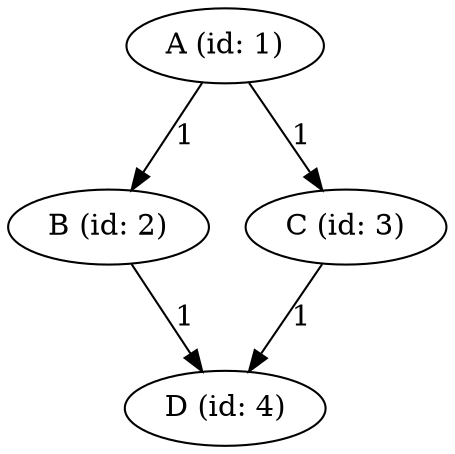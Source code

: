 digraph G {
v1 [label="A (id: 1)"];
v2 [label="B (id: 2)"];
v3 [label="C (id: 3)"];
v4 [label="D (id: 4)"];
v1 -> v2 [label="1"];
v1 -> v3 [label="1"];
v2 -> v4 [label="1"];
v3 -> v4 [label="1"];
}
